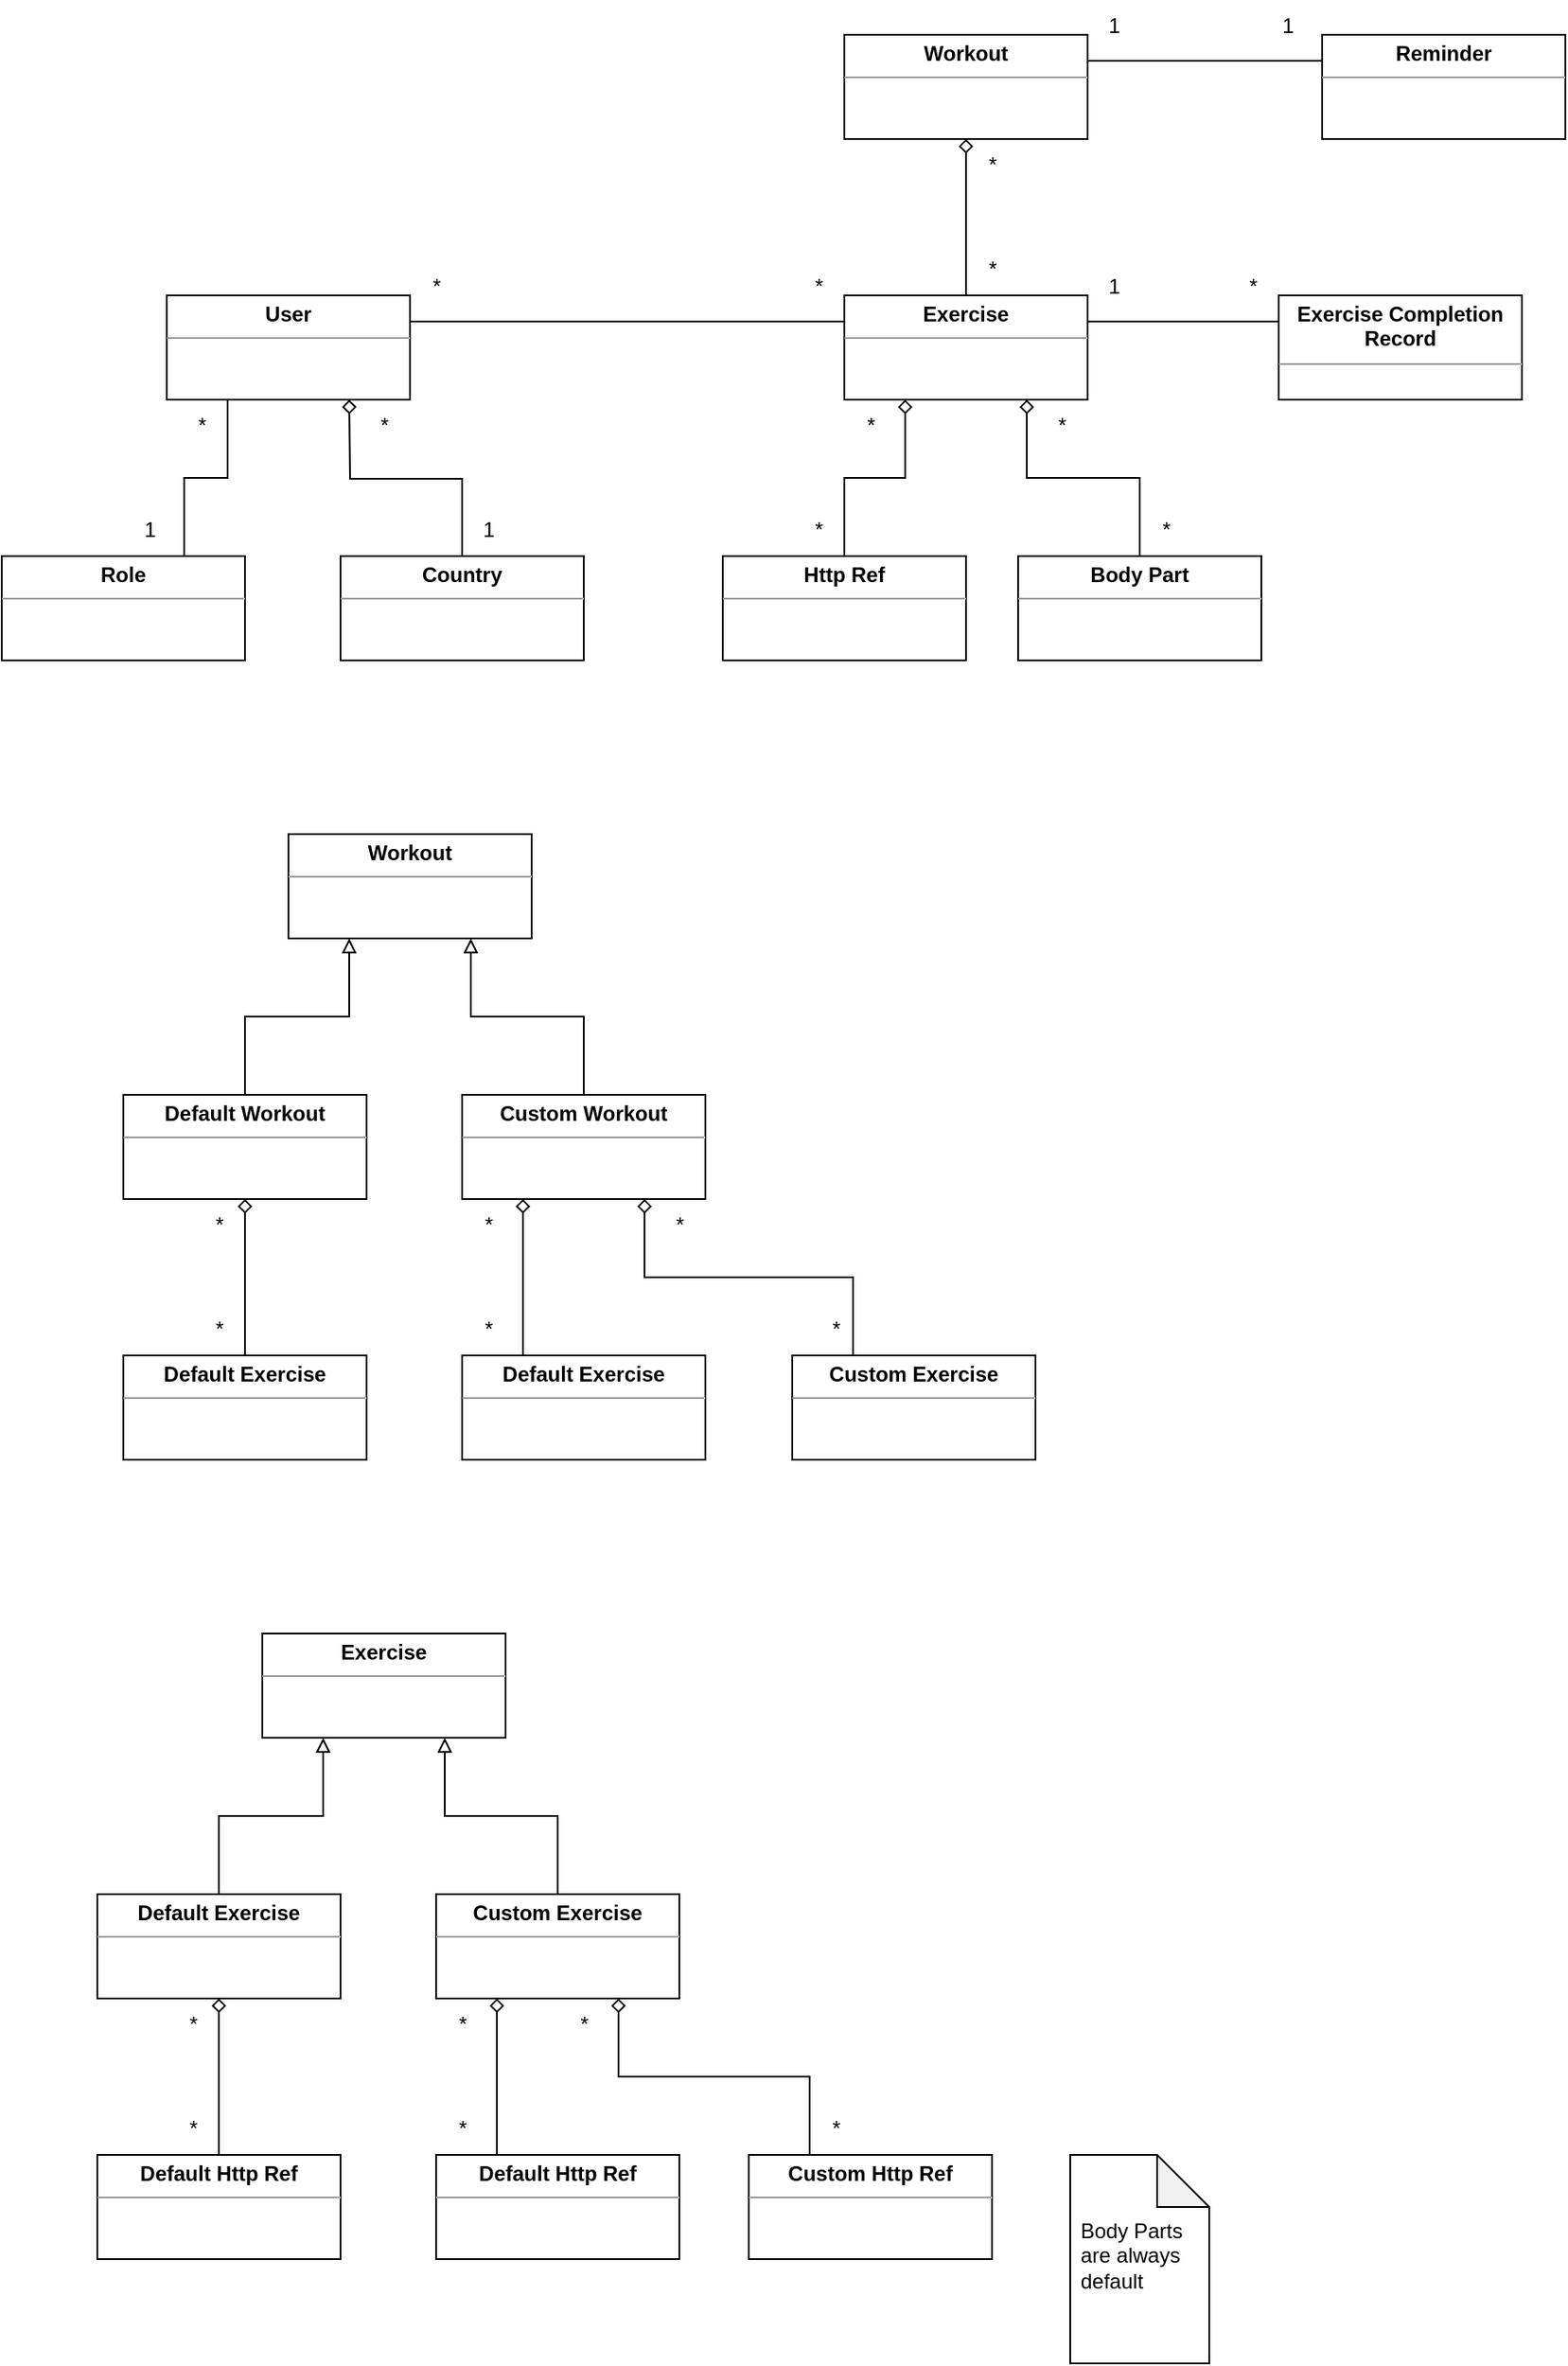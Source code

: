 <mxfile version="21.5.0" type="device">
  <diagram name="Page-1" id="6H7N1T2wvWZhjbQmvHen">
    <mxGraphModel dx="1750" dy="1063" grid="1" gridSize="10" guides="1" tooltips="1" connect="1" arrows="1" fold="1" page="1" pageScale="1" pageWidth="850" pageHeight="1100" math="0" shadow="0">
      <root>
        <mxCell id="0" />
        <mxCell id="1" parent="0" />
        <mxCell id="GYCPPBi8a8u2UomSoCus-21" style="edgeStyle=orthogonalEdgeStyle;rounded=0;orthogonalLoop=1;jettySize=auto;html=1;exitX=1;exitY=0.25;exitDx=0;exitDy=0;entryX=0;entryY=0.25;entryDx=0;entryDy=0;endArrow=none;endFill=0;" parent="1" source="GYCPPBi8a8u2UomSoCus-3" target="GYCPPBi8a8u2UomSoCus-6" edge="1">
          <mxGeometry relative="1" as="geometry" />
        </mxCell>
        <mxCell id="GYCPPBi8a8u2UomSoCus-3" value="&lt;p style=&quot;margin:0px;margin-top:4px;text-align:center;&quot;&gt;&lt;b&gt;User&lt;/b&gt;&lt;/p&gt;&lt;hr size=&quot;1&quot;&gt;&lt;div style=&quot;height:2px;&quot;&gt;&lt;/div&gt;" style="verticalAlign=top;align=left;overflow=fill;fontSize=12;fontFamily=Helvetica;html=1;whiteSpace=wrap;" parent="1" vertex="1">
          <mxGeometry x="160" y="250" width="140" height="60" as="geometry" />
        </mxCell>
        <mxCell id="GYCPPBi8a8u2UomSoCus-71" style="edgeStyle=orthogonalEdgeStyle;rounded=0;orthogonalLoop=1;jettySize=auto;html=1;exitX=0.75;exitY=0;exitDx=0;exitDy=0;entryX=0.25;entryY=1;entryDx=0;entryDy=0;endArrow=none;endFill=0;" parent="1" source="GYCPPBi8a8u2UomSoCus-5" target="GYCPPBi8a8u2UomSoCus-3" edge="1">
          <mxGeometry relative="1" as="geometry" />
        </mxCell>
        <mxCell id="GYCPPBi8a8u2UomSoCus-5" value="&lt;p style=&quot;margin:0px;margin-top:4px;text-align:center;&quot;&gt;&lt;b&gt;Role&lt;/b&gt;&lt;/p&gt;&lt;hr size=&quot;1&quot;&gt;&lt;div style=&quot;height:2px;&quot;&gt;&lt;/div&gt;" style="verticalAlign=top;align=left;overflow=fill;fontSize=12;fontFamily=Helvetica;html=1;whiteSpace=wrap;" parent="1" vertex="1">
          <mxGeometry x="65" y="400" width="140" height="60" as="geometry" />
        </mxCell>
        <mxCell id="GYCPPBi8a8u2UomSoCus-12" style="edgeStyle=orthogonalEdgeStyle;rounded=0;orthogonalLoop=1;jettySize=auto;html=1;exitX=1;exitY=0.25;exitDx=0;exitDy=0;entryX=0;entryY=0.25;entryDx=0;entryDy=0;endArrow=none;endFill=0;" parent="1" source="GYCPPBi8a8u2UomSoCus-6" target="GYCPPBi8a8u2UomSoCus-9" edge="1">
          <mxGeometry relative="1" as="geometry" />
        </mxCell>
        <mxCell id="GYCPPBi8a8u2UomSoCus-25" style="edgeStyle=orthogonalEdgeStyle;rounded=0;orthogonalLoop=1;jettySize=auto;html=1;exitX=0.5;exitY=0;exitDx=0;exitDy=0;entryX=0.5;entryY=1;entryDx=0;entryDy=0;endArrow=diamond;endFill=0;" parent="1" source="GYCPPBi8a8u2UomSoCus-6" target="GYCPPBi8a8u2UomSoCus-22" edge="1">
          <mxGeometry relative="1" as="geometry" />
        </mxCell>
        <mxCell id="GYCPPBi8a8u2UomSoCus-6" value="&lt;p style=&quot;margin:0px;margin-top:4px;text-align:center;&quot;&gt;&lt;b&gt;Exercise&lt;/b&gt;&lt;/p&gt;&lt;hr size=&quot;1&quot;&gt;&lt;div style=&quot;height:2px;&quot;&gt;&lt;/div&gt;" style="verticalAlign=top;align=left;overflow=fill;fontSize=12;fontFamily=Helvetica;html=1;whiteSpace=wrap;" parent="1" vertex="1">
          <mxGeometry x="550" y="250" width="140" height="60" as="geometry" />
        </mxCell>
        <mxCell id="GYCPPBi8a8u2UomSoCus-11" style="edgeStyle=orthogonalEdgeStyle;rounded=0;orthogonalLoop=1;jettySize=auto;html=1;exitX=0.5;exitY=0;exitDx=0;exitDy=0;entryX=0.75;entryY=1;entryDx=0;entryDy=0;endArrow=diamond;endFill=0;" parent="1" source="GYCPPBi8a8u2UomSoCus-7" target="GYCPPBi8a8u2UomSoCus-6" edge="1">
          <mxGeometry relative="1" as="geometry" />
        </mxCell>
        <mxCell id="GYCPPBi8a8u2UomSoCus-7" value="&lt;p style=&quot;margin:0px;margin-top:4px;text-align:center;&quot;&gt;&lt;b&gt;Body Part&lt;/b&gt;&lt;/p&gt;&lt;hr size=&quot;1&quot;&gt;&lt;div style=&quot;height:2px;&quot;&gt;&lt;/div&gt;" style="verticalAlign=top;align=left;overflow=fill;fontSize=12;fontFamily=Helvetica;html=1;whiteSpace=wrap;" parent="1" vertex="1">
          <mxGeometry x="650" y="400" width="140" height="60" as="geometry" />
        </mxCell>
        <mxCell id="GYCPPBi8a8u2UomSoCus-10" style="edgeStyle=orthogonalEdgeStyle;rounded=0;orthogonalLoop=1;jettySize=auto;html=1;exitX=0.5;exitY=0;exitDx=0;exitDy=0;entryX=0.25;entryY=1;entryDx=0;entryDy=0;endArrow=diamond;endFill=0;" parent="1" source="GYCPPBi8a8u2UomSoCus-8" target="GYCPPBi8a8u2UomSoCus-6" edge="1">
          <mxGeometry relative="1" as="geometry" />
        </mxCell>
        <mxCell id="GYCPPBi8a8u2UomSoCus-8" value="&lt;p style=&quot;margin:0px;margin-top:4px;text-align:center;&quot;&gt;&lt;b&gt;Http Ref&lt;/b&gt;&lt;/p&gt;&lt;hr size=&quot;1&quot;&gt;&lt;div style=&quot;height:2px;&quot;&gt;&lt;/div&gt;" style="verticalAlign=top;align=left;overflow=fill;fontSize=12;fontFamily=Helvetica;html=1;whiteSpace=wrap;" parent="1" vertex="1">
          <mxGeometry x="480" y="400" width="140" height="60" as="geometry" />
        </mxCell>
        <mxCell id="GYCPPBi8a8u2UomSoCus-9" value="&lt;p style=&quot;margin:0px;margin-top:4px;text-align:center;&quot;&gt;&lt;b&gt;Exercise&amp;nbsp;&lt;/b&gt;&lt;b style=&quot;background-color: initial;&quot;&gt;Completion Record&lt;/b&gt;&lt;/p&gt;&lt;hr size=&quot;1&quot;&gt;&lt;div style=&quot;height:2px;&quot;&gt;&lt;/div&gt;" style="verticalAlign=top;align=left;overflow=fill;fontSize=12;fontFamily=Helvetica;html=1;whiteSpace=wrap;" parent="1" vertex="1">
          <mxGeometry x="800" y="250" width="140" height="60" as="geometry" />
        </mxCell>
        <mxCell id="GYCPPBi8a8u2UomSoCus-18" style="edgeStyle=orthogonalEdgeStyle;rounded=0;orthogonalLoop=1;jettySize=auto;html=1;exitX=0.5;exitY=0;exitDx=0;exitDy=0;endArrow=diamond;endFill=0;" parent="1" source="GYCPPBi8a8u2UomSoCus-15" edge="1">
          <mxGeometry relative="1" as="geometry">
            <mxPoint x="265" y="310" as="targetPoint" />
          </mxGeometry>
        </mxCell>
        <mxCell id="GYCPPBi8a8u2UomSoCus-15" value="&lt;p style=&quot;margin:0px;margin-top:4px;text-align:center;&quot;&gt;&lt;b&gt;Country&lt;/b&gt;&lt;/p&gt;&lt;hr size=&quot;1&quot;&gt;&lt;div style=&quot;height:2px;&quot;&gt;&lt;/div&gt;" style="verticalAlign=top;align=left;overflow=fill;fontSize=12;fontFamily=Helvetica;html=1;whiteSpace=wrap;" parent="1" vertex="1">
          <mxGeometry x="260" y="400" width="140" height="60" as="geometry" />
        </mxCell>
        <mxCell id="GYCPPBi8a8u2UomSoCus-44" style="edgeStyle=orthogonalEdgeStyle;rounded=0;orthogonalLoop=1;jettySize=auto;html=1;exitX=1;exitY=0.25;exitDx=0;exitDy=0;entryX=0;entryY=0.25;entryDx=0;entryDy=0;endArrow=none;endFill=0;" parent="1" source="GYCPPBi8a8u2UomSoCus-22" target="GYCPPBi8a8u2UomSoCus-41" edge="1">
          <mxGeometry relative="1" as="geometry" />
        </mxCell>
        <mxCell id="GYCPPBi8a8u2UomSoCus-22" value="&lt;p style=&quot;margin:0px;margin-top:4px;text-align:center;&quot;&gt;&lt;b&gt;Workout&lt;/b&gt;&lt;/p&gt;&lt;hr size=&quot;1&quot;&gt;&lt;div style=&quot;height:2px;&quot;&gt;&lt;/div&gt;" style="verticalAlign=top;align=left;overflow=fill;fontSize=12;fontFamily=Helvetica;html=1;whiteSpace=wrap;" parent="1" vertex="1">
          <mxGeometry x="550" y="100" width="140" height="60" as="geometry" />
        </mxCell>
        <mxCell id="GYCPPBi8a8u2UomSoCus-26" value="*" style="text;html=1;align=center;verticalAlign=middle;resizable=0;points=[];autosize=1;strokeColor=none;fillColor=none;" parent="1" vertex="1">
          <mxGeometry x="620" y="160" width="30" height="30" as="geometry" />
        </mxCell>
        <mxCell id="GYCPPBi8a8u2UomSoCus-27" value="*" style="text;html=1;align=center;verticalAlign=middle;resizable=0;points=[];autosize=1;strokeColor=none;fillColor=none;" parent="1" vertex="1">
          <mxGeometry x="620" y="220" width="30" height="30" as="geometry" />
        </mxCell>
        <mxCell id="GYCPPBi8a8u2UomSoCus-28" value="*" style="text;html=1;align=center;verticalAlign=middle;resizable=0;points=[];autosize=1;strokeColor=none;fillColor=none;" parent="1" vertex="1">
          <mxGeometry x="770" y="230" width="30" height="30" as="geometry" />
        </mxCell>
        <mxCell id="GYCPPBi8a8u2UomSoCus-29" value="1" style="text;html=1;align=center;verticalAlign=middle;resizable=0;points=[];autosize=1;strokeColor=none;fillColor=none;" parent="1" vertex="1">
          <mxGeometry x="690" y="230" width="30" height="30" as="geometry" />
        </mxCell>
        <mxCell id="GYCPPBi8a8u2UomSoCus-30" value="*" style="text;html=1;align=center;verticalAlign=middle;resizable=0;points=[];autosize=1;strokeColor=none;fillColor=none;" parent="1" vertex="1">
          <mxGeometry x="550" y="310" width="30" height="30" as="geometry" />
        </mxCell>
        <mxCell id="GYCPPBi8a8u2UomSoCus-31" value="*" style="text;html=1;align=center;verticalAlign=middle;resizable=0;points=[];autosize=1;strokeColor=none;fillColor=none;" parent="1" vertex="1">
          <mxGeometry x="520" y="370" width="30" height="30" as="geometry" />
        </mxCell>
        <mxCell id="GYCPPBi8a8u2UomSoCus-32" value="*" style="text;html=1;align=center;verticalAlign=middle;resizable=0;points=[];autosize=1;strokeColor=none;fillColor=none;" parent="1" vertex="1">
          <mxGeometry x="720" y="370" width="30" height="30" as="geometry" />
        </mxCell>
        <mxCell id="GYCPPBi8a8u2UomSoCus-33" value="*" style="text;html=1;align=center;verticalAlign=middle;resizable=0;points=[];autosize=1;strokeColor=none;fillColor=none;" parent="1" vertex="1">
          <mxGeometry x="660" y="310" width="30" height="30" as="geometry" />
        </mxCell>
        <mxCell id="GYCPPBi8a8u2UomSoCus-55" style="edgeStyle=orthogonalEdgeStyle;rounded=0;orthogonalLoop=1;jettySize=auto;html=1;exitX=0.5;exitY=0;exitDx=0;exitDy=0;entryX=0.25;entryY=1;entryDx=0;entryDy=0;endArrow=block;endFill=0;" parent="1" source="GYCPPBi8a8u2UomSoCus-35" target="GYCPPBi8a8u2UomSoCus-54" edge="1">
          <mxGeometry relative="1" as="geometry" />
        </mxCell>
        <mxCell id="GYCPPBi8a8u2UomSoCus-35" value="&lt;p style=&quot;margin:0px;margin-top:4px;text-align:center;&quot;&gt;&lt;b&gt;Default Workout&lt;/b&gt;&lt;/p&gt;&lt;hr size=&quot;1&quot;&gt;&lt;div style=&quot;height:2px;&quot;&gt;&lt;/div&gt;" style="verticalAlign=top;align=left;overflow=fill;fontSize=12;fontFamily=Helvetica;html=1;whiteSpace=wrap;" parent="1" vertex="1">
          <mxGeometry x="135" y="710" width="140" height="60" as="geometry" />
        </mxCell>
        <mxCell id="GYCPPBi8a8u2UomSoCus-56" style="edgeStyle=orthogonalEdgeStyle;rounded=0;orthogonalLoop=1;jettySize=auto;html=1;exitX=0.5;exitY=0;exitDx=0;exitDy=0;entryX=0.75;entryY=1;entryDx=0;entryDy=0;endArrow=block;endFill=0;" parent="1" source="GYCPPBi8a8u2UomSoCus-36" target="GYCPPBi8a8u2UomSoCus-54" edge="1">
          <mxGeometry relative="1" as="geometry" />
        </mxCell>
        <mxCell id="GYCPPBi8a8u2UomSoCus-36" value="&lt;p style=&quot;margin:0px;margin-top:4px;text-align:center;&quot;&gt;&lt;b&gt;Custom Workout&lt;/b&gt;&lt;/p&gt;&lt;hr size=&quot;1&quot;&gt;&lt;div style=&quot;height:2px;&quot;&gt;&lt;/div&gt;" style="verticalAlign=top;align=left;overflow=fill;fontSize=12;fontFamily=Helvetica;html=1;whiteSpace=wrap;" parent="1" vertex="1">
          <mxGeometry x="330" y="710" width="140" height="60" as="geometry" />
        </mxCell>
        <mxCell id="GYCPPBi8a8u2UomSoCus-59" style="edgeStyle=orthogonalEdgeStyle;rounded=0;orthogonalLoop=1;jettySize=auto;html=1;exitX=0.5;exitY=0;exitDx=0;exitDy=0;entryX=0.25;entryY=1;entryDx=0;entryDy=0;endArrow=block;endFill=0;" parent="1" source="GYCPPBi8a8u2UomSoCus-37" target="GYCPPBi8a8u2UomSoCus-58" edge="1">
          <mxGeometry relative="1" as="geometry" />
        </mxCell>
        <mxCell id="GYCPPBi8a8u2UomSoCus-37" value="&lt;p style=&quot;margin:0px;margin-top:4px;text-align:center;&quot;&gt;&lt;b&gt;Default Exercise&lt;/b&gt;&lt;/p&gt;&lt;hr size=&quot;1&quot;&gt;&lt;div style=&quot;height:2px;&quot;&gt;&lt;/div&gt;" style="verticalAlign=top;align=left;overflow=fill;fontSize=12;fontFamily=Helvetica;html=1;whiteSpace=wrap;" parent="1" vertex="1">
          <mxGeometry x="120" y="1170" width="140" height="60" as="geometry" />
        </mxCell>
        <mxCell id="GYCPPBi8a8u2UomSoCus-60" style="edgeStyle=orthogonalEdgeStyle;rounded=0;orthogonalLoop=1;jettySize=auto;html=1;exitX=0.5;exitY=0;exitDx=0;exitDy=0;entryX=0.75;entryY=1;entryDx=0;entryDy=0;endArrow=block;endFill=0;" parent="1" source="GYCPPBi8a8u2UomSoCus-38" target="GYCPPBi8a8u2UomSoCus-58" edge="1">
          <mxGeometry relative="1" as="geometry" />
        </mxCell>
        <mxCell id="GYCPPBi8a8u2UomSoCus-38" value="&lt;p style=&quot;margin:0px;margin-top:4px;text-align:center;&quot;&gt;&lt;b&gt;Custom Exercise&lt;/b&gt;&lt;/p&gt;&lt;hr size=&quot;1&quot;&gt;&lt;div style=&quot;height:2px;&quot;&gt;&lt;/div&gt;" style="verticalAlign=top;align=left;overflow=fill;fontSize=12;fontFamily=Helvetica;html=1;whiteSpace=wrap;" parent="1" vertex="1">
          <mxGeometry x="315" y="1170" width="140" height="60" as="geometry" />
        </mxCell>
        <mxCell id="GYCPPBi8a8u2UomSoCus-62" style="edgeStyle=orthogonalEdgeStyle;rounded=0;orthogonalLoop=1;jettySize=auto;html=1;exitX=0.5;exitY=0;exitDx=0;exitDy=0;entryX=0.5;entryY=1;entryDx=0;entryDy=0;endArrow=diamond;endFill=0;" parent="1" source="GYCPPBi8a8u2UomSoCus-39" target="GYCPPBi8a8u2UomSoCus-37" edge="1">
          <mxGeometry relative="1" as="geometry" />
        </mxCell>
        <mxCell id="GYCPPBi8a8u2UomSoCus-39" value="&lt;p style=&quot;margin:0px;margin-top:4px;text-align:center;&quot;&gt;&lt;b&gt;Default Http Ref&lt;/b&gt;&lt;/p&gt;&lt;hr size=&quot;1&quot;&gt;&lt;div style=&quot;height:2px;&quot;&gt;&lt;/div&gt;" style="verticalAlign=top;align=left;overflow=fill;fontSize=12;fontFamily=Helvetica;html=1;whiteSpace=wrap;" parent="1" vertex="1">
          <mxGeometry x="120" y="1320" width="140" height="60" as="geometry" />
        </mxCell>
        <mxCell id="GYCPPBi8a8u2UomSoCus-64" style="edgeStyle=orthogonalEdgeStyle;rounded=0;orthogonalLoop=1;jettySize=auto;html=1;exitX=0.25;exitY=0;exitDx=0;exitDy=0;entryX=0.75;entryY=1;entryDx=0;entryDy=0;endArrow=diamond;endFill=0;" parent="1" source="GYCPPBi8a8u2UomSoCus-40" target="GYCPPBi8a8u2UomSoCus-38" edge="1">
          <mxGeometry relative="1" as="geometry" />
        </mxCell>
        <mxCell id="GYCPPBi8a8u2UomSoCus-40" value="&lt;p style=&quot;margin:0px;margin-top:4px;text-align:center;&quot;&gt;&lt;b&gt;Custom Http Ref&lt;/b&gt;&lt;/p&gt;&lt;hr size=&quot;1&quot;&gt;&lt;div style=&quot;height:2px;&quot;&gt;&lt;/div&gt;" style="verticalAlign=top;align=left;overflow=fill;fontSize=12;fontFamily=Helvetica;html=1;whiteSpace=wrap;" parent="1" vertex="1">
          <mxGeometry x="495" y="1320" width="140" height="60" as="geometry" />
        </mxCell>
        <mxCell id="GYCPPBi8a8u2UomSoCus-41" value="&lt;p style=&quot;margin:0px;margin-top:4px;text-align:center;&quot;&gt;&lt;b&gt;Reminder&lt;/b&gt;&lt;/p&gt;&lt;hr size=&quot;1&quot;&gt;&lt;div style=&quot;height:2px;&quot;&gt;&lt;/div&gt;" style="verticalAlign=top;align=left;overflow=fill;fontSize=12;fontFamily=Helvetica;html=1;whiteSpace=wrap;" parent="1" vertex="1">
          <mxGeometry x="825" y="100" width="140" height="60" as="geometry" />
        </mxCell>
        <mxCell id="GYCPPBi8a8u2UomSoCus-42" value="*" style="text;html=1;align=center;verticalAlign=middle;resizable=0;points=[];autosize=1;strokeColor=none;fillColor=none;" parent="1" vertex="1">
          <mxGeometry x="300" y="230" width="30" height="30" as="geometry" />
        </mxCell>
        <mxCell id="GYCPPBi8a8u2UomSoCus-43" value="*" style="text;html=1;align=center;verticalAlign=middle;resizable=0;points=[];autosize=1;strokeColor=none;fillColor=none;" parent="1" vertex="1">
          <mxGeometry x="520" y="230" width="30" height="30" as="geometry" />
        </mxCell>
        <mxCell id="GYCPPBi8a8u2UomSoCus-45" value="1" style="text;html=1;align=center;verticalAlign=middle;resizable=0;points=[];autosize=1;strokeColor=none;fillColor=none;" parent="1" vertex="1">
          <mxGeometry x="690" y="80" width="30" height="30" as="geometry" />
        </mxCell>
        <mxCell id="GYCPPBi8a8u2UomSoCus-46" value="1" style="text;html=1;align=center;verticalAlign=middle;resizable=0;points=[];autosize=1;strokeColor=none;fillColor=none;" parent="1" vertex="1">
          <mxGeometry x="790" y="80" width="30" height="30" as="geometry" />
        </mxCell>
        <mxCell id="GYCPPBi8a8u2UomSoCus-48" value="1" style="text;html=1;align=center;verticalAlign=middle;resizable=0;points=[];autosize=1;strokeColor=none;fillColor=none;" parent="1" vertex="1">
          <mxGeometry x="135" y="370" width="30" height="30" as="geometry" />
        </mxCell>
        <mxCell id="GYCPPBi8a8u2UomSoCus-49" value="*" style="text;html=1;align=center;verticalAlign=middle;resizable=0;points=[];autosize=1;strokeColor=none;fillColor=none;" parent="1" vertex="1">
          <mxGeometry x="165" y="310" width="30" height="30" as="geometry" />
        </mxCell>
        <mxCell id="GYCPPBi8a8u2UomSoCus-52" value="1" style="text;html=1;align=center;verticalAlign=middle;resizable=0;points=[];autosize=1;strokeColor=none;fillColor=none;" parent="1" vertex="1">
          <mxGeometry x="330" y="370" width="30" height="30" as="geometry" />
        </mxCell>
        <mxCell id="GYCPPBi8a8u2UomSoCus-53" value="*" style="text;html=1;align=center;verticalAlign=middle;resizable=0;points=[];autosize=1;strokeColor=none;fillColor=none;" parent="1" vertex="1">
          <mxGeometry x="270" y="310" width="30" height="30" as="geometry" />
        </mxCell>
        <mxCell id="GYCPPBi8a8u2UomSoCus-54" value="&lt;p style=&quot;margin:0px;margin-top:4px;text-align:center;&quot;&gt;&lt;b&gt;Workout&lt;/b&gt;&lt;/p&gt;&lt;hr size=&quot;1&quot;&gt;&lt;div style=&quot;height:2px;&quot;&gt;&lt;/div&gt;" style="verticalAlign=top;align=left;overflow=fill;fontSize=12;fontFamily=Helvetica;html=1;whiteSpace=wrap;" parent="1" vertex="1">
          <mxGeometry x="230" y="560" width="140" height="60" as="geometry" />
        </mxCell>
        <mxCell id="GYCPPBi8a8u2UomSoCus-58" value="&lt;p style=&quot;margin:0px;margin-top:4px;text-align:center;&quot;&gt;&lt;b&gt;Exercise&lt;/b&gt;&lt;/p&gt;&lt;hr size=&quot;1&quot;&gt;&lt;div style=&quot;height:2px;&quot;&gt;&lt;/div&gt;" style="verticalAlign=top;align=left;overflow=fill;fontSize=12;fontFamily=Helvetica;html=1;whiteSpace=wrap;" parent="1" vertex="1">
          <mxGeometry x="215" y="1020" width="140" height="60" as="geometry" />
        </mxCell>
        <mxCell id="GYCPPBi8a8u2UomSoCus-63" style="edgeStyle=orthogonalEdgeStyle;rounded=0;orthogonalLoop=1;jettySize=auto;html=1;exitX=0.25;exitY=0;exitDx=0;exitDy=0;entryX=0.25;entryY=1;entryDx=0;entryDy=0;endArrow=diamond;endFill=0;" parent="1" source="GYCPPBi8a8u2UomSoCus-61" target="GYCPPBi8a8u2UomSoCus-38" edge="1">
          <mxGeometry relative="1" as="geometry" />
        </mxCell>
        <mxCell id="GYCPPBi8a8u2UomSoCus-61" value="&lt;p style=&quot;margin:0px;margin-top:4px;text-align:center;&quot;&gt;&lt;b&gt;Default Http Ref&lt;/b&gt;&lt;/p&gt;&lt;hr size=&quot;1&quot;&gt;&lt;div style=&quot;height:2px;&quot;&gt;&lt;/div&gt;" style="verticalAlign=top;align=left;overflow=fill;fontSize=12;fontFamily=Helvetica;html=1;whiteSpace=wrap;" parent="1" vertex="1">
          <mxGeometry x="315" y="1320" width="140" height="60" as="geometry" />
        </mxCell>
        <mxCell id="GYCPPBi8a8u2UomSoCus-66" style="edgeStyle=orthogonalEdgeStyle;rounded=0;orthogonalLoop=1;jettySize=auto;html=1;exitX=0.5;exitY=0;exitDx=0;exitDy=0;endArrow=diamond;endFill=0;" parent="1" source="GYCPPBi8a8u2UomSoCus-65" target="GYCPPBi8a8u2UomSoCus-35" edge="1">
          <mxGeometry relative="1" as="geometry" />
        </mxCell>
        <mxCell id="GYCPPBi8a8u2UomSoCus-65" value="&lt;p style=&quot;margin:0px;margin-top:4px;text-align:center;&quot;&gt;&lt;b&gt;Default Exercise&lt;/b&gt;&lt;/p&gt;&lt;hr size=&quot;1&quot;&gt;&lt;div style=&quot;height:2px;&quot;&gt;&lt;/div&gt;" style="verticalAlign=top;align=left;overflow=fill;fontSize=12;fontFamily=Helvetica;html=1;whiteSpace=wrap;" parent="1" vertex="1">
          <mxGeometry x="135" y="860" width="140" height="60" as="geometry" />
        </mxCell>
        <mxCell id="GYCPPBi8a8u2UomSoCus-69" style="edgeStyle=orthogonalEdgeStyle;rounded=0;orthogonalLoop=1;jettySize=auto;html=1;exitX=0.25;exitY=0;exitDx=0;exitDy=0;entryX=0.25;entryY=1;entryDx=0;entryDy=0;endArrow=diamond;endFill=0;" parent="1" source="GYCPPBi8a8u2UomSoCus-67" target="GYCPPBi8a8u2UomSoCus-36" edge="1">
          <mxGeometry relative="1" as="geometry" />
        </mxCell>
        <mxCell id="GYCPPBi8a8u2UomSoCus-67" value="&lt;p style=&quot;margin:0px;margin-top:4px;text-align:center;&quot;&gt;&lt;b&gt;Default Exercise&lt;/b&gt;&lt;/p&gt;&lt;hr size=&quot;1&quot;&gt;&lt;div style=&quot;height:2px;&quot;&gt;&lt;/div&gt;" style="verticalAlign=top;align=left;overflow=fill;fontSize=12;fontFamily=Helvetica;html=1;whiteSpace=wrap;" parent="1" vertex="1">
          <mxGeometry x="330" y="860" width="140" height="60" as="geometry" />
        </mxCell>
        <mxCell id="GYCPPBi8a8u2UomSoCus-70" style="edgeStyle=orthogonalEdgeStyle;rounded=0;orthogonalLoop=1;jettySize=auto;html=1;exitX=0.25;exitY=0;exitDx=0;exitDy=0;entryX=0.75;entryY=1;entryDx=0;entryDy=0;endArrow=diamond;endFill=0;" parent="1" source="GYCPPBi8a8u2UomSoCus-68" target="GYCPPBi8a8u2UomSoCus-36" edge="1">
          <mxGeometry relative="1" as="geometry" />
        </mxCell>
        <mxCell id="GYCPPBi8a8u2UomSoCus-68" value="&lt;p style=&quot;margin:0px;margin-top:4px;text-align:center;&quot;&gt;&lt;b&gt;Custom Exercise&lt;/b&gt;&lt;/p&gt;&lt;hr size=&quot;1&quot;&gt;&lt;div style=&quot;height:2px;&quot;&gt;&lt;/div&gt;" style="verticalAlign=top;align=left;overflow=fill;fontSize=12;fontFamily=Helvetica;html=1;whiteSpace=wrap;" parent="1" vertex="1">
          <mxGeometry x="520" y="860" width="140" height="60" as="geometry" />
        </mxCell>
        <mxCell id="Ilx5knIng08W97SpGYnz-1" value="Body Parts are always default" style="shape=note;whiteSpace=wrap;html=1;backgroundOutline=1;darkOpacity=0.05;align=left;spacingLeft=4;spacingBottom=4;spacingRight=4;" parent="1" vertex="1">
          <mxGeometry x="680" y="1320" width="80" height="120" as="geometry" />
        </mxCell>
        <mxCell id="_uSzjmnsCRqzhYNWWbxT-1" value="*" style="text;html=1;align=center;verticalAlign=middle;resizable=0;points=[];autosize=1;strokeColor=none;fillColor=none;" vertex="1" parent="1">
          <mxGeometry x="175" y="830" width="30" height="30" as="geometry" />
        </mxCell>
        <mxCell id="_uSzjmnsCRqzhYNWWbxT-2" value="*" style="text;html=1;align=center;verticalAlign=middle;resizable=0;points=[];autosize=1;strokeColor=none;fillColor=none;" vertex="1" parent="1">
          <mxGeometry x="175" y="770" width="30" height="30" as="geometry" />
        </mxCell>
        <mxCell id="_uSzjmnsCRqzhYNWWbxT-3" value="*" style="text;html=1;align=center;verticalAlign=middle;resizable=0;points=[];autosize=1;strokeColor=none;fillColor=none;" vertex="1" parent="1">
          <mxGeometry x="330" y="830" width="30" height="30" as="geometry" />
        </mxCell>
        <mxCell id="_uSzjmnsCRqzhYNWWbxT-4" value="*" style="text;html=1;align=center;verticalAlign=middle;resizable=0;points=[];autosize=1;strokeColor=none;fillColor=none;" vertex="1" parent="1">
          <mxGeometry x="530" y="830" width="30" height="30" as="geometry" />
        </mxCell>
        <mxCell id="_uSzjmnsCRqzhYNWWbxT-5" value="*" style="text;html=1;align=center;verticalAlign=middle;resizable=0;points=[];autosize=1;strokeColor=none;fillColor=none;" vertex="1" parent="1">
          <mxGeometry x="330" y="770" width="30" height="30" as="geometry" />
        </mxCell>
        <mxCell id="_uSzjmnsCRqzhYNWWbxT-6" value="*" style="text;html=1;align=center;verticalAlign=middle;resizable=0;points=[];autosize=1;strokeColor=none;fillColor=none;" vertex="1" parent="1">
          <mxGeometry x="440" y="770" width="30" height="30" as="geometry" />
        </mxCell>
        <mxCell id="_uSzjmnsCRqzhYNWWbxT-7" value="*" style="text;html=1;align=center;verticalAlign=middle;resizable=0;points=[];autosize=1;strokeColor=none;fillColor=none;" vertex="1" parent="1">
          <mxGeometry x="160" y="1230" width="30" height="30" as="geometry" />
        </mxCell>
        <mxCell id="_uSzjmnsCRqzhYNWWbxT-8" value="*" style="text;html=1;align=center;verticalAlign=middle;resizable=0;points=[];autosize=1;strokeColor=none;fillColor=none;" vertex="1" parent="1">
          <mxGeometry x="160" y="1290" width="30" height="30" as="geometry" />
        </mxCell>
        <mxCell id="_uSzjmnsCRqzhYNWWbxT-9" value="*" style="text;html=1;align=center;verticalAlign=middle;resizable=0;points=[];autosize=1;strokeColor=none;fillColor=none;" vertex="1" parent="1">
          <mxGeometry x="315" y="1230" width="30" height="30" as="geometry" />
        </mxCell>
        <mxCell id="_uSzjmnsCRqzhYNWWbxT-10" value="*" style="text;html=1;align=center;verticalAlign=middle;resizable=0;points=[];autosize=1;strokeColor=none;fillColor=none;" vertex="1" parent="1">
          <mxGeometry x="315" y="1290" width="30" height="30" as="geometry" />
        </mxCell>
        <mxCell id="_uSzjmnsCRqzhYNWWbxT-11" value="*" style="text;html=1;align=center;verticalAlign=middle;resizable=0;points=[];autosize=1;strokeColor=none;fillColor=none;" vertex="1" parent="1">
          <mxGeometry x="385" y="1230" width="30" height="30" as="geometry" />
        </mxCell>
        <mxCell id="_uSzjmnsCRqzhYNWWbxT-12" value="*" style="text;html=1;align=center;verticalAlign=middle;resizable=0;points=[];autosize=1;strokeColor=none;fillColor=none;" vertex="1" parent="1">
          <mxGeometry x="530" y="1290" width="30" height="30" as="geometry" />
        </mxCell>
      </root>
    </mxGraphModel>
  </diagram>
</mxfile>

